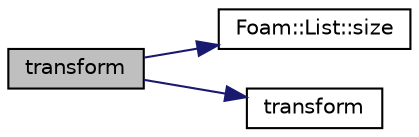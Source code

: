 digraph "transform"
{
  bgcolor="transparent";
  edge [fontname="Helvetica",fontsize="10",labelfontname="Helvetica",labelfontsize="10"];
  node [fontname="Helvetica",fontsize="10",shape=record];
  rankdir="LR";
  Node82042 [label="transform",height=0.2,width=0.4,color="black", fillcolor="grey75", style="filled", fontcolor="black"];
  Node82042 -> Node82043 [color="midnightblue",fontsize="10",style="solid",fontname="Helvetica"];
  Node82043 [label="Foam::List::size",height=0.2,width=0.4,color="black",URL="$a26833.html#a8a5f6fa29bd4b500caf186f60245b384",tooltip="Override size to be inconsistent with allocated storage. "];
  Node82042 -> Node82044 [color="midnightblue",fontsize="10",style="solid",fontname="Helvetica"];
  Node82044 [label="transform",height=0.2,width=0.4,color="black",URL="$a21851.html#a919915170941701c1223291531ad010c"];
}
